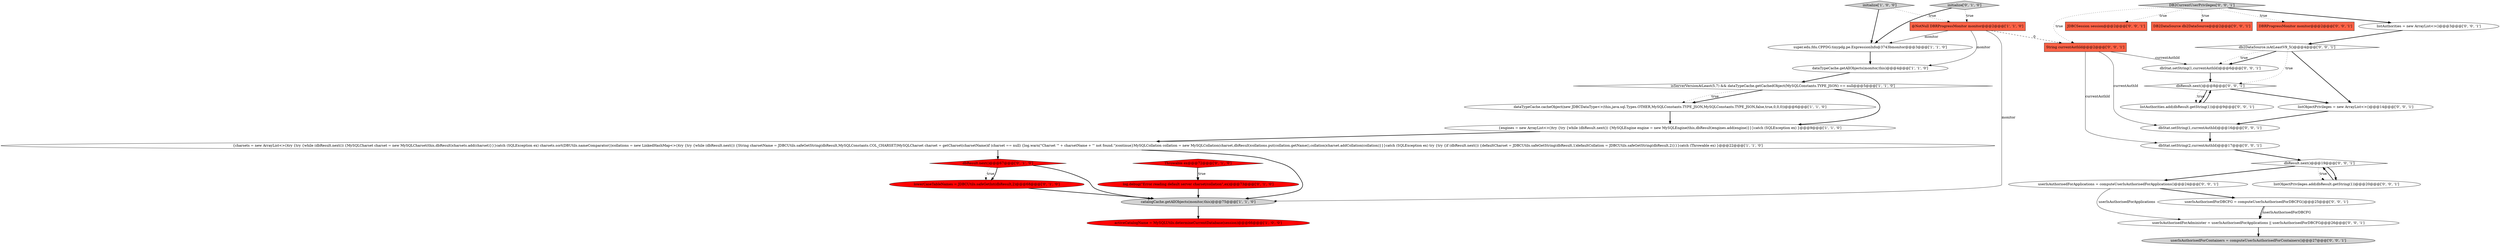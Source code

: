 digraph {
13 [style = filled, label = "lowerCaseTableNames = JDBCUtils.safeGetInt(dbResult,2)@@@68@@@['0', '1', '0']", fillcolor = red, shape = ellipse image = "AAA1AAABBB2BBB"];
12 [style = filled, label = "log.debug(\"Error reading default server charset/collation\",ex)@@@73@@@['0', '1', '0']", fillcolor = red, shape = ellipse image = "AAA1AAABBB2BBB"];
18 [style = filled, label = "dbResult.next()@@@19@@@['0', '0', '1']", fillcolor = white, shape = diamond image = "AAA0AAABBB3BBB"];
23 [style = filled, label = "listObjectPrivileges = new ArrayList<>()@@@14@@@['0', '0', '1']", fillcolor = white, shape = ellipse image = "AAA0AAABBB3BBB"];
1 [style = filled, label = "{engines = new ArrayList<>()try {try {while (dbResult.next()) {MySQLEngine engine = new MySQLEngine(this,dbResult)engines.add(engine)}}}catch (SQLException ex) }@@@9@@@['1', '1', '0']", fillcolor = white, shape = ellipse image = "AAA0AAABBB1BBB"];
33 [style = filled, label = "listAuthorities.add(dbResult.getString(1))@@@9@@@['0', '0', '1']", fillcolor = white, shape = ellipse image = "AAA0AAABBB3BBB"];
16 [style = filled, label = "userIsAuthorisedForApplications = computeUserIsAuthorisedForApplications()@@@24@@@['0', '0', '1']", fillcolor = white, shape = ellipse image = "AAA0AAABBB3BBB"];
19 [style = filled, label = "DB2CurrentUserPrivileges['0', '0', '1']", fillcolor = lightgray, shape = diamond image = "AAA0AAABBB3BBB"];
21 [style = filled, label = "userIsAuthorisedForAdminister = userIsAuthorisedForApplications || userIsAuthorisedForDBCFG@@@26@@@['0', '0', '1']", fillcolor = white, shape = ellipse image = "AAA0AAABBB3BBB"];
2 [style = filled, label = "initialize['1', '0', '0']", fillcolor = lightgray, shape = diamond image = "AAA0AAABBB1BBB"];
11 [style = filled, label = "initialize['0', '1', '0']", fillcolor = lightgray, shape = diamond image = "AAA0AAABBB2BBB"];
25 [style = filled, label = "dbResult.next()@@@8@@@['0', '0', '1']", fillcolor = white, shape = diamond image = "AAA0AAABBB3BBB"];
30 [style = filled, label = "String currentAuthId@@@2@@@['0', '0', '1']", fillcolor = tomato, shape = box image = "AAA0AAABBB3BBB"];
20 [style = filled, label = "userIsAuthorisedForContainers = computeUserIsAuthorisedForContainers()@@@27@@@['0', '0', '1']", fillcolor = lightgray, shape = ellipse image = "AAA0AAABBB3BBB"];
8 [style = filled, label = "{charsets = new ArrayList<>()try {try {while (dbResult.next()) {MySQLCharset charset = new MySQLCharset(this,dbResult)charsets.add(charset)}}}catch (SQLException ex) charsets.sort(DBUtils.nameComparator())collations = new LinkedHashMap<>()try {try {while (dbResult.next()) {String charsetName = JDBCUtils.safeGetString(dbResult,MySQLConstants.COL_CHARSET)MySQLCharset charset = getCharset(charsetName)if (charset == null) {log.warn(\"Charset '\" + charsetName + \"' not found.\")continue}MySQLCollation collation = new MySQLCollation(charset,dbResult)collations.put(collation.getName(),collation)charset.addCollation(collation)}}}catch (SQLException ex) try {try {if (dbResult.next()) {defaultCharset = JDBCUtils.safeGetString(dbResult,1)defaultCollation = JDBCUtils.safeGetString(dbResult,2)}}}catch (Throwable ex) }@@@22@@@['1', '1', '0']", fillcolor = white, shape = ellipse image = "AAA0AAABBB1BBB"];
7 [style = filled, label = "dataTypeCache.cacheObject(new JDBCDataType<>(this,java.sql.Types.OTHER,MySQLConstants.TYPE_JSON,MySQLConstants.TYPE_JSON,false,true,0,0,0))@@@6@@@['1', '1', '0']", fillcolor = white, shape = ellipse image = "AAA0AAABBB1BBB"];
3 [style = filled, label = "catalogCache.getAllObjects(monitor,this)@@@75@@@['1', '1', '0']", fillcolor = lightgray, shape = ellipse image = "AAA0AAABBB1BBB"];
32 [style = filled, label = "dbStat.setString(2,currentAuthId)@@@17@@@['0', '0', '1']", fillcolor = white, shape = ellipse image = "AAA0AAABBB3BBB"];
26 [style = filled, label = "listObjectPrivileges.add(dbResult.getString(1))@@@20@@@['0', '0', '1']", fillcolor = white, shape = ellipse image = "AAA0AAABBB3BBB"];
31 [style = filled, label = "listAuthorities = new ArrayList<>()@@@3@@@['0', '0', '1']", fillcolor = white, shape = ellipse image = "AAA0AAABBB3BBB"];
17 [style = filled, label = "dbStat.setString(1,currentAuthId)@@@16@@@['0', '0', '1']", fillcolor = white, shape = ellipse image = "AAA0AAABBB3BBB"];
28 [style = filled, label = "db2DataSource.isAtLeastV9_5()@@@4@@@['0', '0', '1']", fillcolor = white, shape = diamond image = "AAA0AAABBB3BBB"];
27 [style = filled, label = "JDBCSession session@@@2@@@['0', '0', '1']", fillcolor = tomato, shape = box image = "AAA0AAABBB3BBB"];
9 [style = filled, label = "super.edu.fdu.CPPDG.tinypdg.pe.ExpressionInfo@3743bmonitor@@@3@@@['1', '1', '0']", fillcolor = white, shape = ellipse image = "AAA0AAABBB1BBB"];
24 [style = filled, label = "DB2DataSource db2DataSource@@@2@@@['0', '0', '1']", fillcolor = tomato, shape = box image = "AAA0AAABBB3BBB"];
0 [style = filled, label = "isServerVersionAtLeast(5,7) && dataTypeCache.getCachedObject(MySQLConstants.TYPE_JSON) == null@@@5@@@['1', '1', '0']", fillcolor = white, shape = diamond image = "AAA0AAABBB1BBB"];
14 [style = filled, label = "dbResult.next()@@@67@@@['0', '1', '0']", fillcolor = red, shape = diamond image = "AAA1AAABBB2BBB"];
4 [style = filled, label = "activeCatalogName = MySQLUtils.determineCurrentDatabase(session)@@@66@@@['1', '0', '0']", fillcolor = red, shape = ellipse image = "AAA1AAABBB1BBB"];
29 [style = filled, label = "DBRProgressMonitor monitor@@@2@@@['0', '0', '1']", fillcolor = tomato, shape = box image = "AAA0AAABBB3BBB"];
6 [style = filled, label = "dataTypeCache.getAllObjects(monitor,this)@@@4@@@['1', '1', '0']", fillcolor = white, shape = ellipse image = "AAA0AAABBB1BBB"];
15 [style = filled, label = "userIsAuthorisedForDBCFG = computeUserIsAuthorisedForDBCFG()@@@25@@@['0', '0', '1']", fillcolor = white, shape = ellipse image = "AAA0AAABBB3BBB"];
10 [style = filled, label = "Throwable ex@@@72@@@['0', '1', '0']", fillcolor = red, shape = diamond image = "AAA1AAABBB2BBB"];
5 [style = filled, label = "@NotNull DBRProgressMonitor monitor@@@2@@@['1', '1', '0']", fillcolor = tomato, shape = box image = "AAA0AAABBB1BBB"];
22 [style = filled, label = "dbStat.setString(1,currentAuthId)@@@6@@@['0', '0', '1']", fillcolor = white, shape = ellipse image = "AAA0AAABBB3BBB"];
14->3 [style = bold, label=""];
16->15 [style = bold, label=""];
22->25 [style = bold, label=""];
25->33 [style = dotted, label="true"];
10->12 [style = dotted, label="true"];
7->1 [style = bold, label=""];
1->8 [style = bold, label=""];
30->17 [style = solid, label="currentAuthId"];
25->33 [style = bold, label=""];
19->31 [style = bold, label=""];
25->23 [style = bold, label=""];
15->21 [style = bold, label=""];
28->25 [style = dotted, label="true"];
8->3 [style = bold, label=""];
18->26 [style = bold, label=""];
8->14 [style = bold, label=""];
5->6 [style = solid, label="monitor"];
19->27 [style = dotted, label="true"];
11->5 [style = dotted, label="true"];
5->3 [style = solid, label="monitor"];
6->0 [style = bold, label=""];
2->9 [style = bold, label=""];
17->32 [style = bold, label=""];
19->24 [style = dotted, label="true"];
16->21 [style = solid, label="userIsAuthorisedForApplications"];
11->9 [style = bold, label=""];
19->30 [style = dotted, label="true"];
3->4 [style = bold, label=""];
14->13 [style = dotted, label="true"];
9->6 [style = bold, label=""];
0->7 [style = bold, label=""];
30->32 [style = solid, label="currentAuthId"];
21->20 [style = bold, label=""];
15->21 [style = solid, label="userIsAuthorisedForDBCFG"];
5->9 [style = solid, label="monitor"];
13->3 [style = bold, label=""];
33->25 [style = bold, label=""];
19->29 [style = dotted, label="true"];
10->12 [style = bold, label=""];
28->23 [style = bold, label=""];
0->1 [style = bold, label=""];
18->26 [style = dotted, label="true"];
28->22 [style = dotted, label="true"];
30->22 [style = solid, label="currentAuthId"];
23->17 [style = bold, label=""];
12->3 [style = bold, label=""];
31->28 [style = bold, label=""];
14->13 [style = bold, label=""];
32->18 [style = bold, label=""];
2->5 [style = dotted, label="true"];
28->22 [style = bold, label=""];
0->7 [style = dotted, label="true"];
5->30 [style = dashed, label="0"];
26->18 [style = bold, label=""];
18->16 [style = bold, label=""];
}
